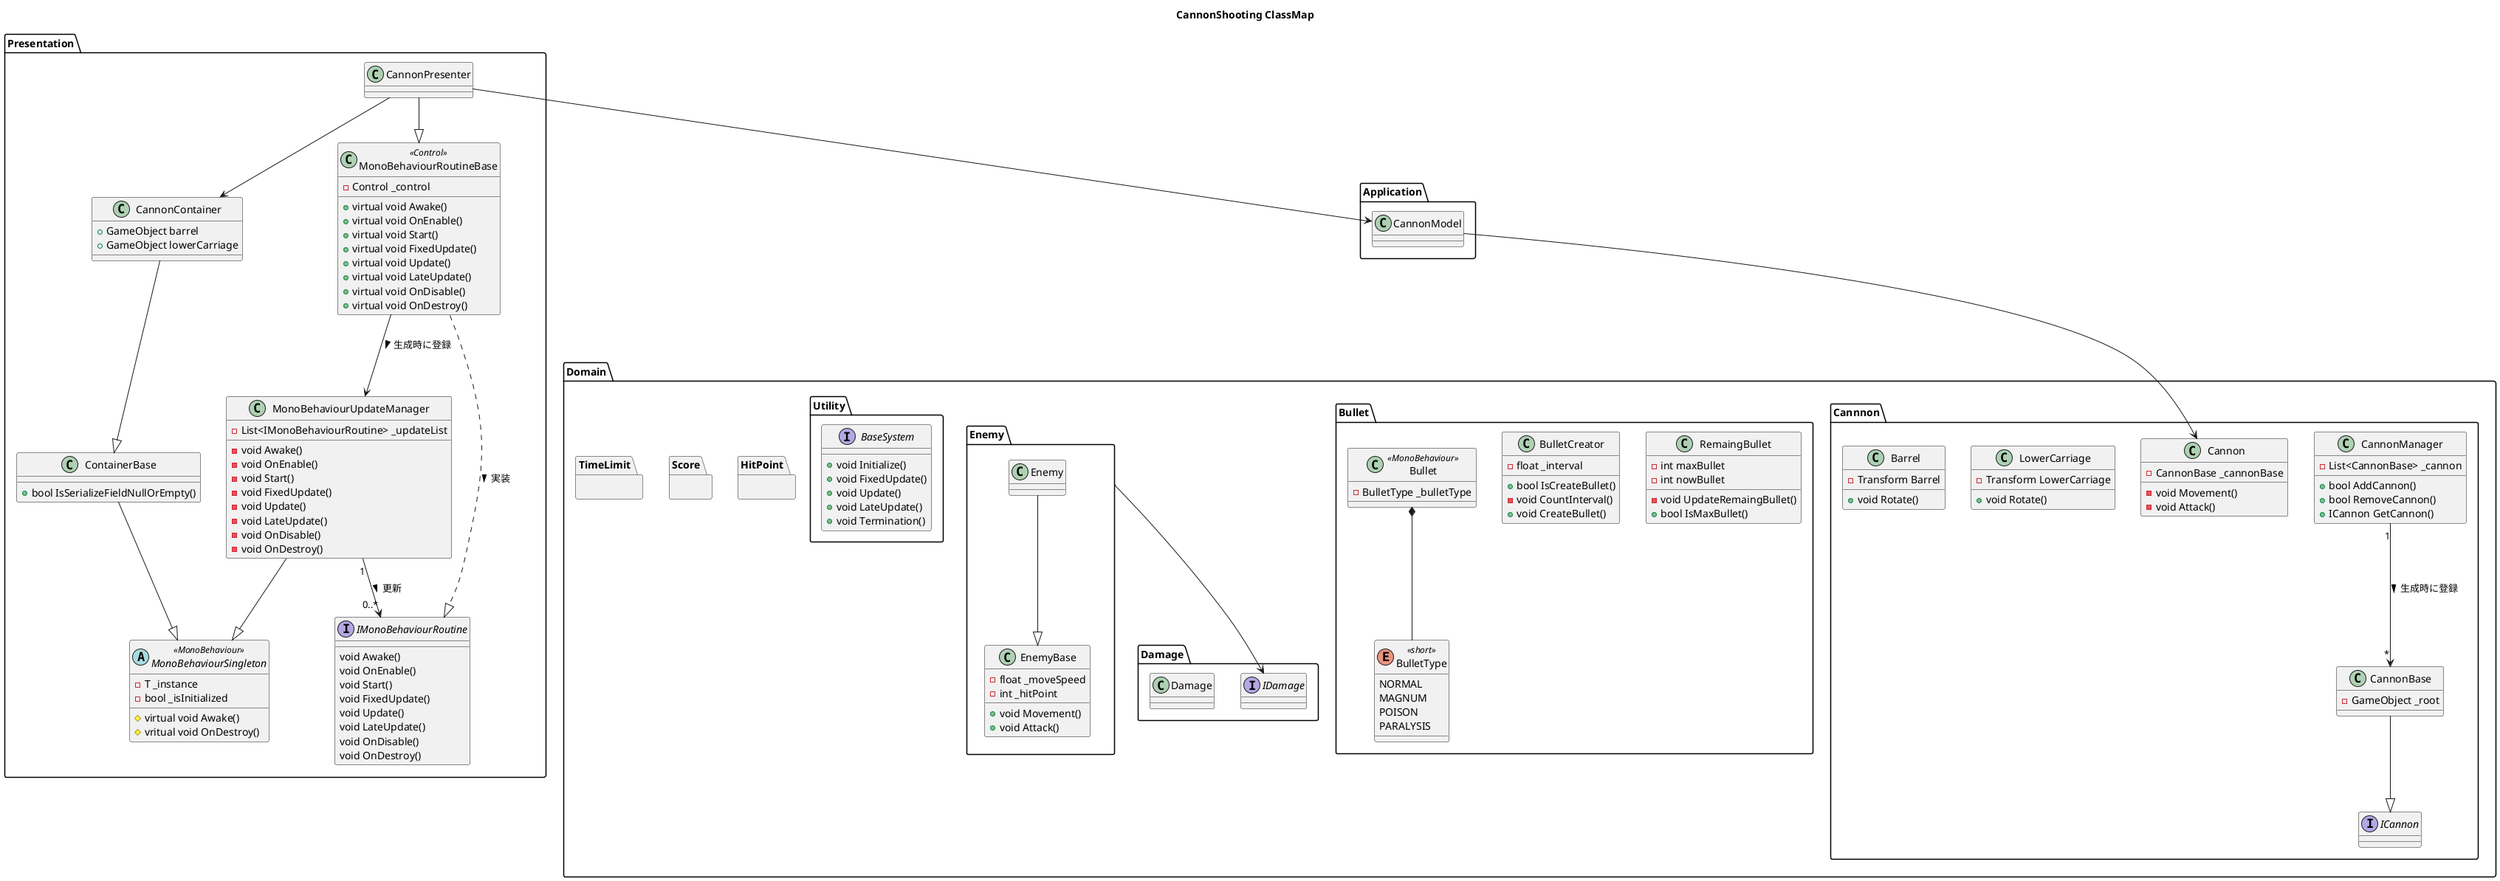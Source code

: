 @startuml CannonShooting
title CannonShooting ClassMap

/'
オブジェクト指向のポイント
ドメイン(業務の関心事)のデータとロジックを一緒にしてオブジェクト単位でまとめる技法
手続き型はトップダウン、オブジェクト指向はパーツを作って関係を構築していくボトムアップ

1登場人物の整理 (業務の関心事を洗い出す)
ヒト(業務活動の当事者)：プレイヤー・敵
モノ(人が業務を遂行するときの関心の対象)：大砲・大砲の弾・エネミー、制限時間・スコア・HP
コト(事象)：大砲とエネミーの衝突、大砲の弾とエネミーの衝突

2各々の関心事を説明する
'/

'大砲のロジックをどのようにMonoBehaviourのメインルーチンに繋げるか (MonoBehaviourが何らかの形で知っている必要がある)
'Animationファイルの管理・再生制御をどのように行うか
'BarrelとLowerCarriageのドメインロジックがどのようにTransfromを知っているようにするか

/'=====================================================
Domain層 (今回はロジックもここにまとめる)
======================================================='/
Package Domain{
    Package Cannnon{

        class CannonManager{
            - List<CannonBase> _cannon
            + bool AddCannon()
            + bool RemoveCannon()
            + ICannon GetCannon()
        }
        CannonManager "1"-->"*" CannonBase : 生成時に登録 >

        '機能の使用を提供するインターフェース
        '機能を呼ぶ場合はこのインターフェースを通して呼ぶ
        interface ICannon{   
        }

        class CannonBase{
            - GameObject _root
        }
        CannonBase -down-|> ICannon

        class Cannon {
            - CannonBase _cannonBase
            - void Movement()
            - void Attack()
        }

        class LowerCarriage{
            - Transform LowerCarriage
            + void Rotate()
        }

        class Barrel{
            - Transform Barrel
            + void Rotate()
        }

    }

    Package Bullet{
        '弾の属性のEnumeration
        enum BulletType<<short>>{
            NORMAL
            MAGNUM
            POISON
            PARALYSIS
        }

        'Q. 残段数の管理
        class RemaingBullet{
            - int maxBullet
            - int nowBullet
            - void UpdateRemaingBullet()
            + bool IsMaxBullet()
        }
        

        class BulletCreator{
            - float _interval
            + bool IsCreateBullet()
            - void CountInterval()
            + void CreateBullet()
        }

        class Bullet <<MonoBehaviour>>{
            - BulletType _bulletType
        }
        Bullet *-- BulletType

    }

    Package Enemy{

        class EnemyBase
        {
            - float _moveSpeed
            - int _hitPoint
            + void Movement()
            + void Attack()
        }

        class Enemy{

        }
        Enemy --|> EnemyBase
    }

    Package Damage{

        Interface IDamage{
            
        }

        class Damage

    }
    Enemy --> IDamage

    Package HitPoint{

    }

    Package Score{

    }

    Package TimeLimit{

    }

    Package Utility{

        Interface BaseSystem{
            + void Initialize()
            + void FixedUpdate()
            + void Update()
            + void LateUpdate()
            + void Termination()
        }
    }
}

/'=====================================================
Application層 (Domain層の組み立て) Unityの繋ぎこみも担当
======================================================='/
Package Application{

    'キャノンのロジックモデル組み立て(ロジック自体はDomain層で記載する)
    class CannonModel{

    }
}

/'=====================================================
Presentation層 UIなど主にユーザーが見えるところ (MonoBehaviour継承クラスはここだけ)
======================================================='/

Package Presentation{

    'MonoBehaviourのライフサイクルを模したインターフェース
    'Application層での繋ぎこみはこのインターフェースの実装クラスとして記載する
    Interface IMonoBehaviourRoutine{
        void Awake()
        void OnEnable()
        void Start()
        void FixedUpdate()
        void Update() 
        void LateUpdate()
        void OnDisable()
        void OnDestroy()
    }

    'IMonoBehaviourの処理をUnity上のメインルーチンとして呼び出すためのクラス
    class MonoBehaviourUpdateManager{
        - List<IMonoBehaviourRoutine> _updateList
        - void Awake()
        - void OnEnable()
        - void Start()
        - void FixedUpdate()
        - void Update()
        - void LateUpdate()
        - void OnDisable()
        - void OnDestroy()
    }
    MonoBehaviourUpdateManager "1"--> "0..*" IMonoBehaviourRoutine : 更新 >
    MonoBehaviourUpdateManager --|> MonoBehaviourSingleton

    'MonoBehaviourクラス上でシングルトンを保証するクラス
    abstract MonoBehaviourSingleton<<MonoBehaviour>>{
        - T _instance
        - bool _isInitialized
        # virtual void Awake()
        # vritual void OnDestroy()
    }

    'GameObjectに貼り付けるコンポーネントの基礎クラス
    class ContainerBase{
        + bool IsSerializeFieldNullOrEmpty()     
    }
    ContainerBase --|> MonoBehaviourSingleton

    class CannonContainer{
        + GameObject barrel
        + GameObject lowerCarriage
    }
    CannonContainer --|> ContainerBase

    'ルーチンの基礎クラス、
    class MonoBehaviourRoutineBase<<Control>>{
        - Control _control
        + virtual void Awake()
        + virtual void OnEnable()
        + virtual void Start()
        + virtual void FixedUpdate()
        + virtual void Update() 
        + virtual void LateUpdate()
        + virtual void OnDisable()
        + virtual void OnDestroy()


    }
    MonoBehaviourRoutineBase ..|> IMonoBehaviourRoutine : 実装 > 
    MonoBehaviourRoutineBase --> MonoBehaviourUpdateManager : 生成時に登録 > 

    'キャノンの関係のUIと手続きの紐づけ
    class CannonPresenter{

    }
    CannonPresenter --|> MonoBehaviourRoutineBase
    CannonPresenter --> CannonContainer
}

CannonPresenter --> CannonModel

CannonModel --> Cannon

'Q.GameObjectの生成はオブジェクト単位でまとめたほうがいいのではないか？
@enduml